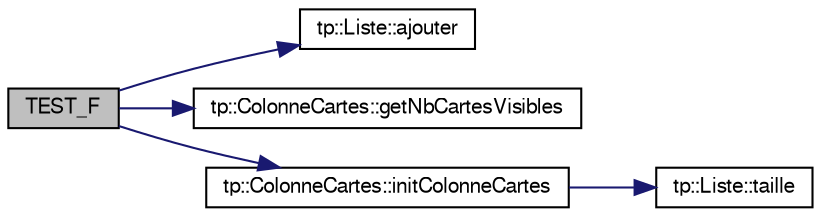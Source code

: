 digraph G
{
  edge [fontname="FreeSans",fontsize="10",labelfontname="FreeSans",labelfontsize="10"];
  node [fontname="FreeSans",fontsize="10",shape=record];
  rankdir="LR";
  Node1 [label="TEST_F",height=0.2,width=0.4,color="black", fillcolor="grey75", style="filled" fontcolor="black"];
  Node1 -> Node2 [color="midnightblue",fontsize="10",style="solid",fontname="FreeSans"];
  Node2 [label="tp::Liste::ajouter",height=0.2,width=0.4,color="black", fillcolor="white", style="filled",URL="$classtp_1_1_liste.html#a31eb4dbcd4801fdb7b30b3e25de288bb"];
  Node1 -> Node3 [color="midnightblue",fontsize="10",style="solid",fontname="FreeSans"];
  Node3 [label="tp::ColonneCartes::getNbCartesVisibles",height=0.2,width=0.4,color="black", fillcolor="white", style="filled",URL="$classtp_1_1_colonne_cartes.html#a70d284c231bbacf29b6f060b0f730218"];
  Node1 -> Node4 [color="midnightblue",fontsize="10",style="solid",fontname="FreeSans"];
  Node4 [label="tp::ColonneCartes::initColonneCartes",height=0.2,width=0.4,color="black", fillcolor="white", style="filled",URL="$classtp_1_1_colonne_cartes.html#a59a342c472518f4d1c15b432b99141f2"];
  Node4 -> Node5 [color="midnightblue",fontsize="10",style="solid",fontname="FreeSans"];
  Node5 [label="tp::Liste::taille",height=0.2,width=0.4,color="black", fillcolor="white", style="filled",URL="$classtp_1_1_liste.html#aeeb54dad73348922331642d2971745a0"];
}
